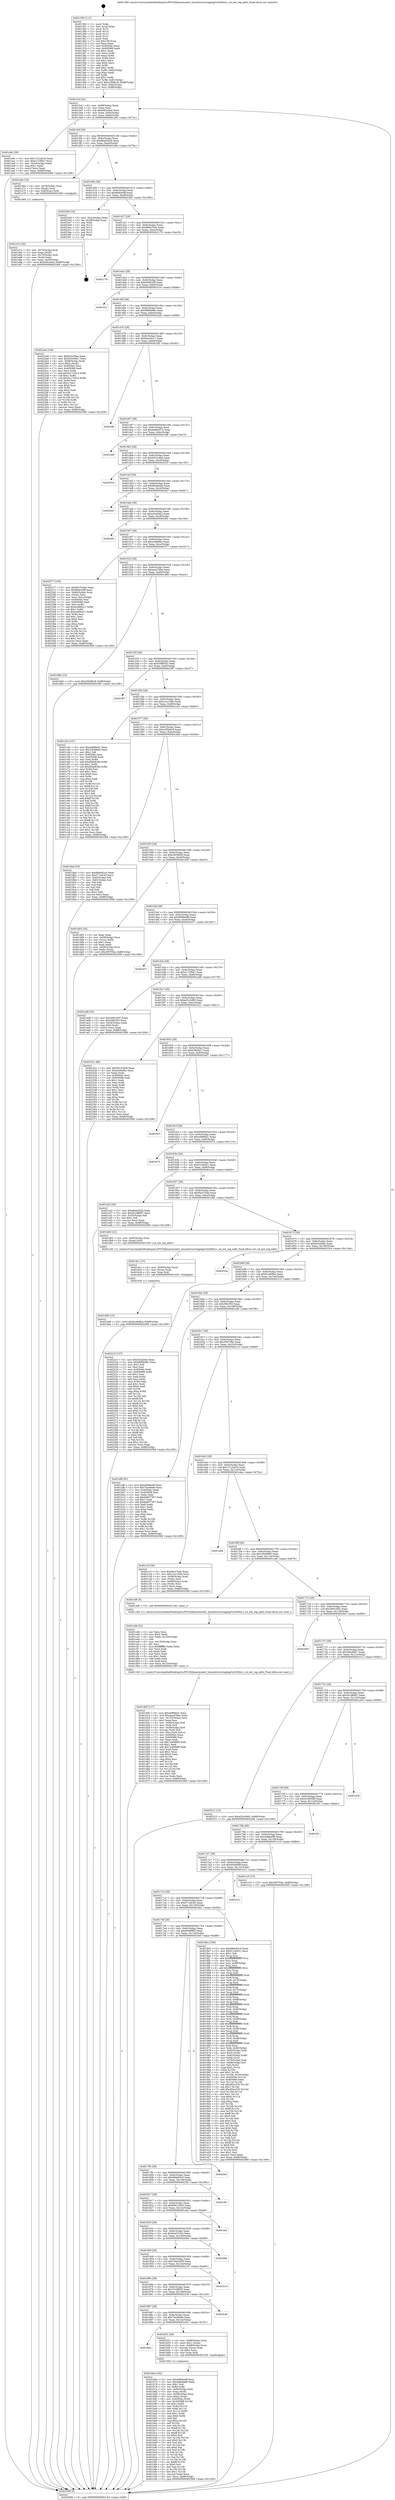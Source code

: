 digraph "0x401360" {
  label = "0x401360 (/mnt/c/Users/mathe/Desktop/tcc/POCII/binaries/extr_linuxdriversstagingrts5208sd.c_sd_init_reg_addr_Final-ollvm.out::main(0))"
  labelloc = "t"
  node[shape=record]

  Entry [label="",width=0.3,height=0.3,shape=circle,fillcolor=black,style=filled]
  "0x4013cf" [label="{
     0x4013cf [32]\l
     | [instrs]\l
     &nbsp;&nbsp;0x4013cf \<+6\>: mov -0x88(%rbp),%eax\l
     &nbsp;&nbsp;0x4013d5 \<+2\>: mov %eax,%ecx\l
     &nbsp;&nbsp;0x4013d7 \<+6\>: sub $0x84f1a4a4,%ecx\l
     &nbsp;&nbsp;0x4013dd \<+6\>: mov %eax,-0x9c(%rbp)\l
     &nbsp;&nbsp;0x4013e3 \<+6\>: mov %ecx,-0xa0(%rbp)\l
     &nbsp;&nbsp;0x4013e9 \<+6\>: je 0000000000401a9c \<main+0x73c\>\l
  }"]
  "0x401a9c" [label="{
     0x401a9c [30]\l
     | [instrs]\l
     &nbsp;&nbsp;0x401a9c \<+5\>: mov $0x1312eb10,%eax\l
     &nbsp;&nbsp;0x401aa1 \<+5\>: mov $0xe115f9a7,%ecx\l
     &nbsp;&nbsp;0x401aa6 \<+3\>: mov -0x34(%rbp),%edx\l
     &nbsp;&nbsp;0x401aa9 \<+3\>: cmp $0x1,%edx\l
     &nbsp;&nbsp;0x401aac \<+3\>: cmovl %ecx,%eax\l
     &nbsp;&nbsp;0x401aaf \<+6\>: mov %eax,-0x88(%rbp)\l
     &nbsp;&nbsp;0x401ab5 \<+5\>: jmp 0000000000402568 \<main+0x1208\>\l
  }"]
  "0x4013ef" [label="{
     0x4013ef [28]\l
     | [instrs]\l
     &nbsp;&nbsp;0x4013ef \<+5\>: jmp 00000000004013f4 \<main+0x94\>\l
     &nbsp;&nbsp;0x4013f4 \<+6\>: mov -0x9c(%rbp),%eax\l
     &nbsp;&nbsp;0x4013fa \<+5\>: sub $0x86a62b2b,%eax\l
     &nbsp;&nbsp;0x4013ff \<+6\>: mov %eax,-0xa4(%rbp)\l
     &nbsp;&nbsp;0x401405 \<+6\>: je 0000000000401a6e \<main+0x70e\>\l
  }"]
  Exit [label="",width=0.3,height=0.3,shape=circle,fillcolor=black,style=filled,peripheries=2]
  "0x401a6e" [label="{
     0x401a6e [16]\l
     | [instrs]\l
     &nbsp;&nbsp;0x401a6e \<+4\>: mov -0x78(%rbp),%rax\l
     &nbsp;&nbsp;0x401a72 \<+3\>: mov (%rax),%rax\l
     &nbsp;&nbsp;0x401a75 \<+4\>: mov 0x8(%rax),%rdi\l
     &nbsp;&nbsp;0x401a79 \<+5\>: call 0000000000401060 \<atoi@plt\>\l
     | [calls]\l
     &nbsp;&nbsp;0x401060 \{1\} (unknown)\l
  }"]
  "0x40140b" [label="{
     0x40140b [28]\l
     | [instrs]\l
     &nbsp;&nbsp;0x40140b \<+5\>: jmp 0000000000401410 \<main+0xb0\>\l
     &nbsp;&nbsp;0x401410 \<+6\>: mov -0x9c(%rbp),%eax\l
     &nbsp;&nbsp;0x401416 \<+5\>: sub $0x86dcb4ff,%eax\l
     &nbsp;&nbsp;0x40141b \<+6\>: mov %eax,-0xa8(%rbp)\l
     &nbsp;&nbsp;0x401421 \<+6\>: je 00000000004023e0 \<main+0x1080\>\l
  }"]
  "0x401dd0" [label="{
     0x401dd0 [15]\l
     | [instrs]\l
     &nbsp;&nbsp;0x401dd0 \<+10\>: movl $0xfcc408b4,-0x88(%rbp)\l
     &nbsp;&nbsp;0x401dda \<+5\>: jmp 0000000000402568 \<main+0x1208\>\l
  }"]
  "0x4023e0" [label="{
     0x4023e0 [18]\l
     | [instrs]\l
     &nbsp;&nbsp;0x4023e0 \<+3\>: mov -0x2c(%rbp),%eax\l
     &nbsp;&nbsp;0x4023e3 \<+4\>: lea -0x28(%rbp),%rsp\l
     &nbsp;&nbsp;0x4023e7 \<+1\>: pop %rbx\l
     &nbsp;&nbsp;0x4023e8 \<+2\>: pop %r12\l
     &nbsp;&nbsp;0x4023ea \<+2\>: pop %r13\l
     &nbsp;&nbsp;0x4023ec \<+2\>: pop %r14\l
     &nbsp;&nbsp;0x4023ee \<+2\>: pop %r15\l
     &nbsp;&nbsp;0x4023f0 \<+1\>: pop %rbp\l
     &nbsp;&nbsp;0x4023f1 \<+1\>: ret\l
  }"]
  "0x401427" [label="{
     0x401427 [28]\l
     | [instrs]\l
     &nbsp;&nbsp;0x401427 \<+5\>: jmp 000000000040142c \<main+0xcc\>\l
     &nbsp;&nbsp;0x40142c \<+6\>: mov -0x9c(%rbp),%eax\l
     &nbsp;&nbsp;0x401432 \<+5\>: sub $0x888a7bcb,%eax\l
     &nbsp;&nbsp;0x401437 \<+6\>: mov %eax,-0xac(%rbp)\l
     &nbsp;&nbsp;0x40143d \<+6\>: je 0000000000402178 \<main+0xe18\>\l
  }"]
  "0x401dc1" [label="{
     0x401dc1 [15]\l
     | [instrs]\l
     &nbsp;&nbsp;0x401dc1 \<+4\>: mov -0x60(%rbp),%rax\l
     &nbsp;&nbsp;0x401dc5 \<+3\>: mov (%rax),%rax\l
     &nbsp;&nbsp;0x401dc8 \<+3\>: mov %rax,%rdi\l
     &nbsp;&nbsp;0x401dcb \<+5\>: call 0000000000401030 \<free@plt\>\l
     | [calls]\l
     &nbsp;&nbsp;0x401030 \{1\} (unknown)\l
  }"]
  "0x402178" [label="{
     0x402178\l
  }", style=dashed]
  "0x401443" [label="{
     0x401443 [28]\l
     | [instrs]\l
     &nbsp;&nbsp;0x401443 \<+5\>: jmp 0000000000401448 \<main+0xe8\>\l
     &nbsp;&nbsp;0x401448 \<+6\>: mov -0x9c(%rbp),%eax\l
     &nbsp;&nbsp;0x40144e \<+5\>: sub $0x94df22f9,%eax\l
     &nbsp;&nbsp;0x401453 \<+6\>: mov %eax,-0xb0(%rbp)\l
     &nbsp;&nbsp;0x401459 \<+6\>: je 0000000000401f1e \<main+0xbbe\>\l
  }"]
  "0x401d0f" [label="{
     0x401d0f [117]\l
     | [instrs]\l
     &nbsp;&nbsp;0x401d0f \<+5\>: mov $0xed99fed1,%ecx\l
     &nbsp;&nbsp;0x401d14 \<+5\>: mov $0xaae4784e,%edx\l
     &nbsp;&nbsp;0x401d19 \<+6\>: mov -0x154(%rbp),%esi\l
     &nbsp;&nbsp;0x401d1f \<+3\>: imul %eax,%esi\l
     &nbsp;&nbsp;0x401d22 \<+4\>: mov -0x60(%rbp),%r8\l
     &nbsp;&nbsp;0x401d26 \<+3\>: mov (%r8),%r8\l
     &nbsp;&nbsp;0x401d29 \<+4\>: mov -0x58(%rbp),%r9\l
     &nbsp;&nbsp;0x401d2d \<+3\>: movslq (%r9),%r9\l
     &nbsp;&nbsp;0x401d30 \<+4\>: mov %esi,(%r8,%r9,4)\l
     &nbsp;&nbsp;0x401d34 \<+7\>: mov 0x4050dc,%eax\l
     &nbsp;&nbsp;0x401d3b \<+7\>: mov 0x405088,%esi\l
     &nbsp;&nbsp;0x401d42 \<+2\>: mov %eax,%edi\l
     &nbsp;&nbsp;0x401d44 \<+6\>: sub $0x7a40fd96,%edi\l
     &nbsp;&nbsp;0x401d4a \<+3\>: sub $0x1,%edi\l
     &nbsp;&nbsp;0x401d4d \<+6\>: add $0x7a40fd96,%edi\l
     &nbsp;&nbsp;0x401d53 \<+3\>: imul %edi,%eax\l
     &nbsp;&nbsp;0x401d56 \<+3\>: and $0x1,%eax\l
     &nbsp;&nbsp;0x401d59 \<+3\>: cmp $0x0,%eax\l
     &nbsp;&nbsp;0x401d5c \<+4\>: sete %r10b\l
     &nbsp;&nbsp;0x401d60 \<+3\>: cmp $0xa,%esi\l
     &nbsp;&nbsp;0x401d63 \<+4\>: setl %r11b\l
     &nbsp;&nbsp;0x401d67 \<+3\>: mov %r10b,%bl\l
     &nbsp;&nbsp;0x401d6a \<+3\>: and %r11b,%bl\l
     &nbsp;&nbsp;0x401d6d \<+3\>: xor %r11b,%r10b\l
     &nbsp;&nbsp;0x401d70 \<+3\>: or %r10b,%bl\l
     &nbsp;&nbsp;0x401d73 \<+3\>: test $0x1,%bl\l
     &nbsp;&nbsp;0x401d76 \<+3\>: cmovne %edx,%ecx\l
     &nbsp;&nbsp;0x401d79 \<+6\>: mov %ecx,-0x88(%rbp)\l
     &nbsp;&nbsp;0x401d7f \<+5\>: jmp 0000000000402568 \<main+0x1208\>\l
  }"]
  "0x401f1e" [label="{
     0x401f1e\l
  }", style=dashed]
  "0x40145f" [label="{
     0x40145f [28]\l
     | [instrs]\l
     &nbsp;&nbsp;0x40145f \<+5\>: jmp 0000000000401464 \<main+0x104\>\l
     &nbsp;&nbsp;0x401464 \<+6\>: mov -0x9c(%rbp),%eax\l
     &nbsp;&nbsp;0x40146a \<+5\>: sub $0x9890b99c,%eax\l
     &nbsp;&nbsp;0x40146f \<+6\>: mov %eax,-0xb4(%rbp)\l
     &nbsp;&nbsp;0x401475 \<+6\>: je 00000000004022a8 \<main+0xf48\>\l
  }"]
  "0x401cdb" [label="{
     0x401cdb [52]\l
     | [instrs]\l
     &nbsp;&nbsp;0x401cdb \<+2\>: xor %ecx,%ecx\l
     &nbsp;&nbsp;0x401cdd \<+5\>: mov $0x2,%edx\l
     &nbsp;&nbsp;0x401ce2 \<+6\>: mov %edx,-0x150(%rbp)\l
     &nbsp;&nbsp;0x401ce8 \<+1\>: cltd\l
     &nbsp;&nbsp;0x401ce9 \<+6\>: mov -0x150(%rbp),%esi\l
     &nbsp;&nbsp;0x401cef \<+2\>: idiv %esi\l
     &nbsp;&nbsp;0x401cf1 \<+6\>: imul $0xfffffffe,%edx,%edx\l
     &nbsp;&nbsp;0x401cf7 \<+2\>: mov %ecx,%edi\l
     &nbsp;&nbsp;0x401cf9 \<+2\>: sub %edx,%edi\l
     &nbsp;&nbsp;0x401cfb \<+2\>: mov %ecx,%edx\l
     &nbsp;&nbsp;0x401cfd \<+3\>: sub $0x1,%edx\l
     &nbsp;&nbsp;0x401d00 \<+2\>: add %edx,%edi\l
     &nbsp;&nbsp;0x401d02 \<+2\>: sub %edi,%ecx\l
     &nbsp;&nbsp;0x401d04 \<+6\>: mov %ecx,-0x154(%rbp)\l
     &nbsp;&nbsp;0x401d0a \<+5\>: call 0000000000401160 \<next_i\>\l
     | [calls]\l
     &nbsp;&nbsp;0x401160 \{1\} (/mnt/c/Users/mathe/Desktop/tcc/POCII/binaries/extr_linuxdriversstagingrts5208sd.c_sd_init_reg_addr_Final-ollvm.out::next_i)\l
  }"]
  "0x4022a8" [label="{
     0x4022a8 [106]\l
     | [instrs]\l
     &nbsp;&nbsp;0x4022a8 \<+5\>: mov $0xfc5a2bbe,%eax\l
     &nbsp;&nbsp;0x4022ad \<+5\>: mov $0x293c66a7,%ecx\l
     &nbsp;&nbsp;0x4022b2 \<+4\>: mov -0x80(%rbp),%rdx\l
     &nbsp;&nbsp;0x4022b6 \<+6\>: movl $0x0,(%rdx)\l
     &nbsp;&nbsp;0x4022bc \<+7\>: mov 0x4050dc,%esi\l
     &nbsp;&nbsp;0x4022c3 \<+7\>: mov 0x405088,%edi\l
     &nbsp;&nbsp;0x4022ca \<+3\>: mov %esi,%r8d\l
     &nbsp;&nbsp;0x4022cd \<+7\>: add $0x5a172d14,%r8d\l
     &nbsp;&nbsp;0x4022d4 \<+4\>: sub $0x1,%r8d\l
     &nbsp;&nbsp;0x4022d8 \<+7\>: sub $0x5a172d14,%r8d\l
     &nbsp;&nbsp;0x4022df \<+4\>: imul %r8d,%esi\l
     &nbsp;&nbsp;0x4022e3 \<+3\>: and $0x1,%esi\l
     &nbsp;&nbsp;0x4022e6 \<+3\>: cmp $0x0,%esi\l
     &nbsp;&nbsp;0x4022e9 \<+4\>: sete %r9b\l
     &nbsp;&nbsp;0x4022ed \<+3\>: cmp $0xa,%edi\l
     &nbsp;&nbsp;0x4022f0 \<+4\>: setl %r10b\l
     &nbsp;&nbsp;0x4022f4 \<+3\>: mov %r9b,%r11b\l
     &nbsp;&nbsp;0x4022f7 \<+3\>: and %r10b,%r11b\l
     &nbsp;&nbsp;0x4022fa \<+3\>: xor %r10b,%r9b\l
     &nbsp;&nbsp;0x4022fd \<+3\>: or %r9b,%r11b\l
     &nbsp;&nbsp;0x402300 \<+4\>: test $0x1,%r11b\l
     &nbsp;&nbsp;0x402304 \<+3\>: cmovne %ecx,%eax\l
     &nbsp;&nbsp;0x402307 \<+6\>: mov %eax,-0x88(%rbp)\l
     &nbsp;&nbsp;0x40230d \<+5\>: jmp 0000000000402568 \<main+0x1208\>\l
  }"]
  "0x40147b" [label="{
     0x40147b [28]\l
     | [instrs]\l
     &nbsp;&nbsp;0x40147b \<+5\>: jmp 0000000000401480 \<main+0x120\>\l
     &nbsp;&nbsp;0x401480 \<+6\>: mov -0x9c(%rbp),%eax\l
     &nbsp;&nbsp;0x401486 \<+5\>: sub $0x9a424e17,%eax\l
     &nbsp;&nbsp;0x40148b \<+6\>: mov %eax,-0xb8(%rbp)\l
     &nbsp;&nbsp;0x401491 \<+6\>: je 0000000000401ff2 \<main+0xc92\>\l
  }"]
  "0x401b6e" [label="{
     0x401b6e [162]\l
     | [instrs]\l
     &nbsp;&nbsp;0x401b6e \<+5\>: mov $0xd068ee8f,%ecx\l
     &nbsp;&nbsp;0x401b73 \<+5\>: mov $0x4dfabe98,%edx\l
     &nbsp;&nbsp;0x401b78 \<+3\>: mov $0x1,%sil\l
     &nbsp;&nbsp;0x401b7b \<+3\>: xor %r8d,%r8d\l
     &nbsp;&nbsp;0x401b7e \<+4\>: mov -0x60(%rbp),%rdi\l
     &nbsp;&nbsp;0x401b82 \<+3\>: mov %rax,(%rdi)\l
     &nbsp;&nbsp;0x401b85 \<+4\>: mov -0x58(%rbp),%rax\l
     &nbsp;&nbsp;0x401b89 \<+6\>: movl $0x0,(%rax)\l
     &nbsp;&nbsp;0x401b8f \<+8\>: mov 0x4050dc,%r9d\l
     &nbsp;&nbsp;0x401b97 \<+8\>: mov 0x405088,%r10d\l
     &nbsp;&nbsp;0x401b9f \<+4\>: sub $0x1,%r8d\l
     &nbsp;&nbsp;0x401ba3 \<+3\>: mov %r9d,%r11d\l
     &nbsp;&nbsp;0x401ba6 \<+3\>: add %r8d,%r11d\l
     &nbsp;&nbsp;0x401ba9 \<+4\>: imul %r11d,%r9d\l
     &nbsp;&nbsp;0x401bad \<+4\>: and $0x1,%r9d\l
     &nbsp;&nbsp;0x401bb1 \<+4\>: cmp $0x0,%r9d\l
     &nbsp;&nbsp;0x401bb5 \<+3\>: sete %bl\l
     &nbsp;&nbsp;0x401bb8 \<+4\>: cmp $0xa,%r10d\l
     &nbsp;&nbsp;0x401bbc \<+4\>: setl %r14b\l
     &nbsp;&nbsp;0x401bc0 \<+3\>: mov %bl,%r15b\l
     &nbsp;&nbsp;0x401bc3 \<+4\>: xor $0xff,%r15b\l
     &nbsp;&nbsp;0x401bc7 \<+3\>: mov %r14b,%r12b\l
     &nbsp;&nbsp;0x401bca \<+4\>: xor $0xff,%r12b\l
     &nbsp;&nbsp;0x401bce \<+4\>: xor $0x0,%sil\l
     &nbsp;&nbsp;0x401bd2 \<+3\>: mov %r15b,%r13b\l
     &nbsp;&nbsp;0x401bd5 \<+4\>: and $0x0,%r13b\l
     &nbsp;&nbsp;0x401bd9 \<+3\>: and %sil,%bl\l
     &nbsp;&nbsp;0x401bdc \<+3\>: mov %r12b,%al\l
     &nbsp;&nbsp;0x401bdf \<+2\>: and $0x0,%al\l
     &nbsp;&nbsp;0x401be1 \<+3\>: and %sil,%r14b\l
     &nbsp;&nbsp;0x401be4 \<+3\>: or %bl,%r13b\l
     &nbsp;&nbsp;0x401be7 \<+3\>: or %r14b,%al\l
     &nbsp;&nbsp;0x401bea \<+3\>: xor %al,%r13b\l
     &nbsp;&nbsp;0x401bed \<+3\>: or %r12b,%r15b\l
     &nbsp;&nbsp;0x401bf0 \<+4\>: xor $0xff,%r15b\l
     &nbsp;&nbsp;0x401bf4 \<+4\>: or $0x0,%sil\l
     &nbsp;&nbsp;0x401bf8 \<+3\>: and %sil,%r15b\l
     &nbsp;&nbsp;0x401bfb \<+3\>: or %r15b,%r13b\l
     &nbsp;&nbsp;0x401bfe \<+4\>: test $0x1,%r13b\l
     &nbsp;&nbsp;0x401c02 \<+3\>: cmovne %edx,%ecx\l
     &nbsp;&nbsp;0x401c05 \<+6\>: mov %ecx,-0x88(%rbp)\l
     &nbsp;&nbsp;0x401c0b \<+5\>: jmp 0000000000402568 \<main+0x1208\>\l
  }"]
  "0x401ff2" [label="{
     0x401ff2\l
  }", style=dashed]
  "0x401497" [label="{
     0x401497 [28]\l
     | [instrs]\l
     &nbsp;&nbsp;0x401497 \<+5\>: jmp 000000000040149c \<main+0x13c\>\l
     &nbsp;&nbsp;0x40149c \<+6\>: mov -0x9c(%rbp),%eax\l
     &nbsp;&nbsp;0x4014a2 \<+5\>: sub $0x9a664575,%eax\l
     &nbsp;&nbsp;0x4014a7 \<+6\>: mov %eax,-0xbc(%rbp)\l
     &nbsp;&nbsp;0x4014ad \<+6\>: je 0000000000401ddf \<main+0xa7f\>\l
  }"]
  "0x4018a3" [label="{
     0x4018a3\l
  }", style=dashed]
  "0x401ddf" [label="{
     0x401ddf\l
  }", style=dashed]
  "0x4014b3" [label="{
     0x4014b3 [28]\l
     | [instrs]\l
     &nbsp;&nbsp;0x4014b3 \<+5\>: jmp 00000000004014b8 \<main+0x158\>\l
     &nbsp;&nbsp;0x4014b8 \<+6\>: mov -0x9c(%rbp),%eax\l
     &nbsp;&nbsp;0x4014be \<+5\>: sub $0x9d15cde6,%eax\l
     &nbsp;&nbsp;0x4014c3 \<+6\>: mov %eax,-0xc0(%rbp)\l
     &nbsp;&nbsp;0x4014c9 \<+6\>: je 0000000000402553 \<main+0x11f3\>\l
  }"]
  "0x401b51" [label="{
     0x401b51 [29]\l
     | [instrs]\l
     &nbsp;&nbsp;0x401b51 \<+4\>: mov -0x68(%rbp),%rax\l
     &nbsp;&nbsp;0x401b55 \<+6\>: movl $0x1,(%rax)\l
     &nbsp;&nbsp;0x401b5b \<+4\>: mov -0x68(%rbp),%rax\l
     &nbsp;&nbsp;0x401b5f \<+3\>: movslq (%rax),%rax\l
     &nbsp;&nbsp;0x401b62 \<+4\>: shl $0x2,%rax\l
     &nbsp;&nbsp;0x401b66 \<+3\>: mov %rax,%rdi\l
     &nbsp;&nbsp;0x401b69 \<+5\>: call 0000000000401050 \<malloc@plt\>\l
     | [calls]\l
     &nbsp;&nbsp;0x401050 \{1\} (unknown)\l
  }"]
  "0x402553" [label="{
     0x402553\l
  }", style=dashed]
  "0x4014cf" [label="{
     0x4014cf [28]\l
     | [instrs]\l
     &nbsp;&nbsp;0x4014cf \<+5\>: jmp 00000000004014d4 \<main+0x174\>\l
     &nbsp;&nbsp;0x4014d4 \<+6\>: mov -0x9c(%rbp),%eax\l
     &nbsp;&nbsp;0x4014da \<+5\>: sub $0x9f246edd,%eax\l
     &nbsp;&nbsp;0x4014df \<+6\>: mov %eax,-0xc4(%rbp)\l
     &nbsp;&nbsp;0x4014e5 \<+6\>: je 00000000004020a7 \<main+0xd47\>\l
  }"]
  "0x401887" [label="{
     0x401887 [28]\l
     | [instrs]\l
     &nbsp;&nbsp;0x401887 \<+5\>: jmp 000000000040188c \<main+0x52c\>\l
     &nbsp;&nbsp;0x40188c \<+6\>: mov -0x9c(%rbp),%eax\l
     &nbsp;&nbsp;0x401892 \<+5\>: sub $0x7be49e9e,%eax\l
     &nbsp;&nbsp;0x401897 \<+6\>: mov %eax,-0x14c(%rbp)\l
     &nbsp;&nbsp;0x40189d \<+6\>: je 0000000000401b51 \<main+0x7f1\>\l
  }"]
  "0x4020a7" [label="{
     0x4020a7\l
  }", style=dashed]
  "0x4014eb" [label="{
     0x4014eb [28]\l
     | [instrs]\l
     &nbsp;&nbsp;0x4014eb \<+5\>: jmp 00000000004014f0 \<main+0x190\>\l
     &nbsp;&nbsp;0x4014f0 \<+6\>: mov -0x9c(%rbp),%eax\l
     &nbsp;&nbsp;0x4014f6 \<+5\>: sub $0xa3ce5eb2,%eax\l
     &nbsp;&nbsp;0x4014fb \<+6\>: mov %eax,-0xc8(%rbp)\l
     &nbsp;&nbsp;0x401501 \<+6\>: je 00000000004024fc \<main+0x119c\>\l
  }"]
  "0x402526" [label="{
     0x402526\l
  }", style=dashed]
  "0x4024fc" [label="{
     0x4024fc\l
  }", style=dashed]
  "0x401507" [label="{
     0x401507 [28]\l
     | [instrs]\l
     &nbsp;&nbsp;0x401507 \<+5\>: jmp 000000000040150c \<main+0x1ac\>\l
     &nbsp;&nbsp;0x40150c \<+6\>: mov -0x9c(%rbp),%eax\l
     &nbsp;&nbsp;0x401512 \<+5\>: sub $0xa3efe6bc,%eax\l
     &nbsp;&nbsp;0x401517 \<+6\>: mov %eax,-0xcc(%rbp)\l
     &nbsp;&nbsp;0x40151d \<+6\>: je 0000000000402377 \<main+0x1017\>\l
  }"]
  "0x40186b" [label="{
     0x40186b [28]\l
     | [instrs]\l
     &nbsp;&nbsp;0x40186b \<+5\>: jmp 0000000000401870 \<main+0x510\>\l
     &nbsp;&nbsp;0x401870 \<+6\>: mov -0x9c(%rbp),%eax\l
     &nbsp;&nbsp;0x401876 \<+5\>: sub $0x75c5f835,%eax\l
     &nbsp;&nbsp;0x40187b \<+6\>: mov %eax,-0x148(%rbp)\l
     &nbsp;&nbsp;0x401881 \<+6\>: je 0000000000402526 \<main+0x11c6\>\l
  }"]
  "0x402377" [label="{
     0x402377 [105]\l
     | [instrs]\l
     &nbsp;&nbsp;0x402377 \<+5\>: mov $0x9d15cde6,%eax\l
     &nbsp;&nbsp;0x40237c \<+5\>: mov $0x86dcb4ff,%ecx\l
     &nbsp;&nbsp;0x402381 \<+4\>: mov -0x80(%rbp),%rdx\l
     &nbsp;&nbsp;0x402385 \<+2\>: mov (%rdx),%esi\l
     &nbsp;&nbsp;0x402387 \<+3\>: mov %esi,-0x2c(%rbp)\l
     &nbsp;&nbsp;0x40238a \<+7\>: mov 0x4050dc,%esi\l
     &nbsp;&nbsp;0x402391 \<+7\>: mov 0x405088,%edi\l
     &nbsp;&nbsp;0x402398 \<+3\>: mov %esi,%r8d\l
     &nbsp;&nbsp;0x40239b \<+7\>: add $0xec896a11,%r8d\l
     &nbsp;&nbsp;0x4023a2 \<+4\>: sub $0x1,%r8d\l
     &nbsp;&nbsp;0x4023a6 \<+7\>: sub $0xec896a11,%r8d\l
     &nbsp;&nbsp;0x4023ad \<+4\>: imul %r8d,%esi\l
     &nbsp;&nbsp;0x4023b1 \<+3\>: and $0x1,%esi\l
     &nbsp;&nbsp;0x4023b4 \<+3\>: cmp $0x0,%esi\l
     &nbsp;&nbsp;0x4023b7 \<+4\>: sete %r9b\l
     &nbsp;&nbsp;0x4023bb \<+3\>: cmp $0xa,%edi\l
     &nbsp;&nbsp;0x4023be \<+4\>: setl %r10b\l
     &nbsp;&nbsp;0x4023c2 \<+3\>: mov %r9b,%r11b\l
     &nbsp;&nbsp;0x4023c5 \<+3\>: and %r10b,%r11b\l
     &nbsp;&nbsp;0x4023c8 \<+3\>: xor %r10b,%r9b\l
     &nbsp;&nbsp;0x4023cb \<+3\>: or %r9b,%r11b\l
     &nbsp;&nbsp;0x4023ce \<+4\>: test $0x1,%r11b\l
     &nbsp;&nbsp;0x4023d2 \<+3\>: cmovne %ecx,%eax\l
     &nbsp;&nbsp;0x4023d5 \<+6\>: mov %eax,-0x88(%rbp)\l
     &nbsp;&nbsp;0x4023db \<+5\>: jmp 0000000000402568 \<main+0x1208\>\l
  }"]
  "0x401523" [label="{
     0x401523 [28]\l
     | [instrs]\l
     &nbsp;&nbsp;0x401523 \<+5\>: jmp 0000000000401528 \<main+0x1c8\>\l
     &nbsp;&nbsp;0x401528 \<+6\>: mov -0x9c(%rbp),%eax\l
     &nbsp;&nbsp;0x40152e \<+5\>: sub $0xaae4784e,%eax\l
     &nbsp;&nbsp;0x401533 \<+6\>: mov %eax,-0xd0(%rbp)\l
     &nbsp;&nbsp;0x401539 \<+6\>: je 0000000000401d84 \<main+0xa24\>\l
  }"]
  "0x402210" [label="{
     0x402210\l
  }", style=dashed]
  "0x401d84" [label="{
     0x401d84 [15]\l
     | [instrs]\l
     &nbsp;&nbsp;0x401d84 \<+10\>: movl $0xc5058b3f,-0x88(%rbp)\l
     &nbsp;&nbsp;0x401d8e \<+5\>: jmp 0000000000402568 \<main+0x1208\>\l
  }"]
  "0x40153f" [label="{
     0x40153f [28]\l
     | [instrs]\l
     &nbsp;&nbsp;0x40153f \<+5\>: jmp 0000000000401544 \<main+0x1e4\>\l
     &nbsp;&nbsp;0x401544 \<+6\>: mov -0x9c(%rbp),%eax\l
     &nbsp;&nbsp;0x40154a \<+5\>: sub $0xb5ff5b52,%eax\l
     &nbsp;&nbsp;0x40154f \<+6\>: mov %eax,-0xd4(%rbp)\l
     &nbsp;&nbsp;0x401555 \<+6\>: je 0000000000401f97 \<main+0xc37\>\l
  }"]
  "0x40184f" [label="{
     0x40184f [28]\l
     | [instrs]\l
     &nbsp;&nbsp;0x40184f \<+5\>: jmp 0000000000401854 \<main+0x4f4\>\l
     &nbsp;&nbsp;0x401854 \<+6\>: mov -0x9c(%rbp),%eax\l
     &nbsp;&nbsp;0x40185a \<+5\>: sub $0x70eb3d30,%eax\l
     &nbsp;&nbsp;0x40185f \<+6\>: mov %eax,-0x144(%rbp)\l
     &nbsp;&nbsp;0x401865 \<+6\>: je 0000000000402210 \<main+0xeb0\>\l
  }"]
  "0x401f97" [label="{
     0x401f97\l
  }", style=dashed]
  "0x40155b" [label="{
     0x40155b [28]\l
     | [instrs]\l
     &nbsp;&nbsp;0x40155b \<+5\>: jmp 0000000000401560 \<main+0x200\>\l
     &nbsp;&nbsp;0x401560 \<+6\>: mov -0x9c(%rbp),%eax\l
     &nbsp;&nbsp;0x401566 \<+5\>: sub $0xc1ec169e,%eax\l
     &nbsp;&nbsp;0x40156b \<+6\>: mov %eax,-0xd8(%rbp)\l
     &nbsp;&nbsp;0x401571 \<+6\>: je 0000000000401c43 \<main+0x8e3\>\l
  }"]
  "0x4020b6" [label="{
     0x4020b6\l
  }", style=dashed]
  "0x401c43" [label="{
     0x401c43 [147]\l
     | [instrs]\l
     &nbsp;&nbsp;0x401c43 \<+5\>: mov $0xed99fed1,%eax\l
     &nbsp;&nbsp;0x401c48 \<+5\>: mov $0x1f4566b0,%ecx\l
     &nbsp;&nbsp;0x401c4d \<+2\>: mov $0x1,%dl\l
     &nbsp;&nbsp;0x401c4f \<+7\>: mov 0x4050dc,%esi\l
     &nbsp;&nbsp;0x401c56 \<+7\>: mov 0x405088,%edi\l
     &nbsp;&nbsp;0x401c5d \<+3\>: mov %esi,%r8d\l
     &nbsp;&nbsp;0x401c60 \<+7\>: add $0xd09a8c9b,%r8d\l
     &nbsp;&nbsp;0x401c67 \<+4\>: sub $0x1,%r8d\l
     &nbsp;&nbsp;0x401c6b \<+7\>: sub $0xd09a8c9b,%r8d\l
     &nbsp;&nbsp;0x401c72 \<+4\>: imul %r8d,%esi\l
     &nbsp;&nbsp;0x401c76 \<+3\>: and $0x1,%esi\l
     &nbsp;&nbsp;0x401c79 \<+3\>: cmp $0x0,%esi\l
     &nbsp;&nbsp;0x401c7c \<+4\>: sete %r9b\l
     &nbsp;&nbsp;0x401c80 \<+3\>: cmp $0xa,%edi\l
     &nbsp;&nbsp;0x401c83 \<+4\>: setl %r10b\l
     &nbsp;&nbsp;0x401c87 \<+3\>: mov %r9b,%r11b\l
     &nbsp;&nbsp;0x401c8a \<+4\>: xor $0xff,%r11b\l
     &nbsp;&nbsp;0x401c8e \<+3\>: mov %r10b,%bl\l
     &nbsp;&nbsp;0x401c91 \<+3\>: xor $0xff,%bl\l
     &nbsp;&nbsp;0x401c94 \<+3\>: xor $0x1,%dl\l
     &nbsp;&nbsp;0x401c97 \<+3\>: mov %r11b,%r14b\l
     &nbsp;&nbsp;0x401c9a \<+4\>: and $0xff,%r14b\l
     &nbsp;&nbsp;0x401c9e \<+3\>: and %dl,%r9b\l
     &nbsp;&nbsp;0x401ca1 \<+3\>: mov %bl,%r15b\l
     &nbsp;&nbsp;0x401ca4 \<+4\>: and $0xff,%r15b\l
     &nbsp;&nbsp;0x401ca8 \<+3\>: and %dl,%r10b\l
     &nbsp;&nbsp;0x401cab \<+3\>: or %r9b,%r14b\l
     &nbsp;&nbsp;0x401cae \<+3\>: or %r10b,%r15b\l
     &nbsp;&nbsp;0x401cb1 \<+3\>: xor %r15b,%r14b\l
     &nbsp;&nbsp;0x401cb4 \<+3\>: or %bl,%r11b\l
     &nbsp;&nbsp;0x401cb7 \<+4\>: xor $0xff,%r11b\l
     &nbsp;&nbsp;0x401cbb \<+3\>: or $0x1,%dl\l
     &nbsp;&nbsp;0x401cbe \<+3\>: and %dl,%r11b\l
     &nbsp;&nbsp;0x401cc1 \<+3\>: or %r11b,%r14b\l
     &nbsp;&nbsp;0x401cc4 \<+4\>: test $0x1,%r14b\l
     &nbsp;&nbsp;0x401cc8 \<+3\>: cmovne %ecx,%eax\l
     &nbsp;&nbsp;0x401ccb \<+6\>: mov %eax,-0x88(%rbp)\l
     &nbsp;&nbsp;0x401cd1 \<+5\>: jmp 0000000000402568 \<main+0x1208\>\l
  }"]
  "0x401577" [label="{
     0x401577 [28]\l
     | [instrs]\l
     &nbsp;&nbsp;0x401577 \<+5\>: jmp 000000000040157c \<main+0x21c\>\l
     &nbsp;&nbsp;0x40157c \<+6\>: mov -0x9c(%rbp),%eax\l
     &nbsp;&nbsp;0x401582 \<+5\>: sub $0xc2f5bb18,%eax\l
     &nbsp;&nbsp;0x401587 \<+6\>: mov %eax,-0xdc(%rbp)\l
     &nbsp;&nbsp;0x40158d \<+6\>: je 00000000004018ad \<main+0x54d\>\l
  }"]
  "0x401833" [label="{
     0x401833 [28]\l
     | [instrs]\l
     &nbsp;&nbsp;0x401833 \<+5\>: jmp 0000000000401838 \<main+0x4d8\>\l
     &nbsp;&nbsp;0x401838 \<+6\>: mov -0x9c(%rbp),%eax\l
     &nbsp;&nbsp;0x40183e \<+5\>: sub $0x6e457e54,%eax\l
     &nbsp;&nbsp;0x401843 \<+6\>: mov %eax,-0x140(%rbp)\l
     &nbsp;&nbsp;0x401849 \<+6\>: je 00000000004020b6 \<main+0xd56\>\l
  }"]
  "0x4018ad" [label="{
     0x4018ad [53]\l
     | [instrs]\l
     &nbsp;&nbsp;0x4018ad \<+5\>: mov $0x68eb92c0,%eax\l
     &nbsp;&nbsp;0x4018b2 \<+5\>: mov $0x571afc45,%ecx\l
     &nbsp;&nbsp;0x4018b7 \<+6\>: mov -0x82(%rbp),%dl\l
     &nbsp;&nbsp;0x4018bd \<+7\>: mov -0x81(%rbp),%sil\l
     &nbsp;&nbsp;0x4018c4 \<+3\>: mov %dl,%dil\l
     &nbsp;&nbsp;0x4018c7 \<+3\>: and %sil,%dil\l
     &nbsp;&nbsp;0x4018ca \<+3\>: xor %sil,%dl\l
     &nbsp;&nbsp;0x4018cd \<+3\>: or %dl,%dil\l
     &nbsp;&nbsp;0x4018d0 \<+4\>: test $0x1,%dil\l
     &nbsp;&nbsp;0x4018d4 \<+3\>: cmovne %ecx,%eax\l
     &nbsp;&nbsp;0x4018d7 \<+6\>: mov %eax,-0x88(%rbp)\l
     &nbsp;&nbsp;0x4018dd \<+5\>: jmp 0000000000402568 \<main+0x1208\>\l
  }"]
  "0x401593" [label="{
     0x401593 [28]\l
     | [instrs]\l
     &nbsp;&nbsp;0x401593 \<+5\>: jmp 0000000000401598 \<main+0x238\>\l
     &nbsp;&nbsp;0x401598 \<+6\>: mov -0x9c(%rbp),%eax\l
     &nbsp;&nbsp;0x40159e \<+5\>: sub $0xc5058b3f,%eax\l
     &nbsp;&nbsp;0x4015a3 \<+6\>: mov %eax,-0xe0(%rbp)\l
     &nbsp;&nbsp;0x4015a9 \<+6\>: je 0000000000401d93 \<main+0xa33\>\l
  }"]
  "0x402568" [label="{
     0x402568 [5]\l
     | [instrs]\l
     &nbsp;&nbsp;0x402568 \<+5\>: jmp 00000000004013cf \<main+0x6f\>\l
  }"]
  "0x401360" [label="{
     0x401360 [111]\l
     | [instrs]\l
     &nbsp;&nbsp;0x401360 \<+1\>: push %rbp\l
     &nbsp;&nbsp;0x401361 \<+3\>: mov %rsp,%rbp\l
     &nbsp;&nbsp;0x401364 \<+2\>: push %r15\l
     &nbsp;&nbsp;0x401366 \<+2\>: push %r14\l
     &nbsp;&nbsp;0x401368 \<+2\>: push %r13\l
     &nbsp;&nbsp;0x40136a \<+2\>: push %r12\l
     &nbsp;&nbsp;0x40136c \<+1\>: push %rbx\l
     &nbsp;&nbsp;0x40136d \<+7\>: sub $0x158,%rsp\l
     &nbsp;&nbsp;0x401374 \<+2\>: xor %eax,%eax\l
     &nbsp;&nbsp;0x401376 \<+7\>: mov 0x4050dc,%ecx\l
     &nbsp;&nbsp;0x40137d \<+7\>: mov 0x405088,%edx\l
     &nbsp;&nbsp;0x401384 \<+3\>: sub $0x1,%eax\l
     &nbsp;&nbsp;0x401387 \<+3\>: mov %ecx,%r8d\l
     &nbsp;&nbsp;0x40138a \<+3\>: add %eax,%r8d\l
     &nbsp;&nbsp;0x40138d \<+4\>: imul %r8d,%ecx\l
     &nbsp;&nbsp;0x401391 \<+3\>: and $0x1,%ecx\l
     &nbsp;&nbsp;0x401394 \<+3\>: cmp $0x0,%ecx\l
     &nbsp;&nbsp;0x401397 \<+4\>: sete %r9b\l
     &nbsp;&nbsp;0x40139b \<+4\>: and $0x1,%r9b\l
     &nbsp;&nbsp;0x40139f \<+7\>: mov %r9b,-0x82(%rbp)\l
     &nbsp;&nbsp;0x4013a6 \<+3\>: cmp $0xa,%edx\l
     &nbsp;&nbsp;0x4013a9 \<+4\>: setl %r9b\l
     &nbsp;&nbsp;0x4013ad \<+4\>: and $0x1,%r9b\l
     &nbsp;&nbsp;0x4013b1 \<+7\>: mov %r9b,-0x81(%rbp)\l
     &nbsp;&nbsp;0x4013b8 \<+10\>: movl $0xc2f5bb18,-0x88(%rbp)\l
     &nbsp;&nbsp;0x4013c2 \<+6\>: mov %edi,-0x8c(%rbp)\l
     &nbsp;&nbsp;0x4013c8 \<+7\>: mov %rsi,-0x98(%rbp)\l
  }"]
  "0x401eaf" [label="{
     0x401eaf\l
  }", style=dashed]
  "0x401d93" [label="{
     0x401d93 [34]\l
     | [instrs]\l
     &nbsp;&nbsp;0x401d93 \<+2\>: xor %eax,%eax\l
     &nbsp;&nbsp;0x401d95 \<+4\>: mov -0x58(%rbp),%rcx\l
     &nbsp;&nbsp;0x401d99 \<+2\>: mov (%rcx),%edx\l
     &nbsp;&nbsp;0x401d9b \<+3\>: sub $0x1,%eax\l
     &nbsp;&nbsp;0x401d9e \<+2\>: sub %eax,%edx\l
     &nbsp;&nbsp;0x401da0 \<+4\>: mov -0x58(%rbp),%rcx\l
     &nbsp;&nbsp;0x401da4 \<+2\>: mov %edx,(%rcx)\l
     &nbsp;&nbsp;0x401da6 \<+10\>: movl $0x309794a,-0x88(%rbp)\l
     &nbsp;&nbsp;0x401db0 \<+5\>: jmp 0000000000402568 \<main+0x1208\>\l
  }"]
  "0x4015af" [label="{
     0x4015af [28]\l
     | [instrs]\l
     &nbsp;&nbsp;0x4015af \<+5\>: jmp 00000000004015b4 \<main+0x254\>\l
     &nbsp;&nbsp;0x4015b4 \<+6\>: mov -0x9c(%rbp),%eax\l
     &nbsp;&nbsp;0x4015ba \<+5\>: sub $0xd068ee8f,%eax\l
     &nbsp;&nbsp;0x4015bf \<+6\>: mov %eax,-0xe4(%rbp)\l
     &nbsp;&nbsp;0x4015c5 \<+6\>: je 0000000000402437 \<main+0x10d7\>\l
  }"]
  "0x401817" [label="{
     0x401817 [28]\l
     | [instrs]\l
     &nbsp;&nbsp;0x401817 \<+5\>: jmp 000000000040181c \<main+0x4bc\>\l
     &nbsp;&nbsp;0x40181c \<+6\>: mov -0x9c(%rbp),%eax\l
     &nbsp;&nbsp;0x401822 \<+5\>: sub $0x69014543,%eax\l
     &nbsp;&nbsp;0x401827 \<+6\>: mov %eax,-0x13c(%rbp)\l
     &nbsp;&nbsp;0x40182d \<+6\>: je 0000000000401eaf \<main+0xb4f\>\l
  }"]
  "0x402437" [label="{
     0x402437\l
  }", style=dashed]
  "0x4015cb" [label="{
     0x4015cb [28]\l
     | [instrs]\l
     &nbsp;&nbsp;0x4015cb \<+5\>: jmp 00000000004015d0 \<main+0x270\>\l
     &nbsp;&nbsp;0x4015d0 \<+6\>: mov -0x9c(%rbp),%eax\l
     &nbsp;&nbsp;0x4015d6 \<+5\>: sub $0xe115f9a7,%eax\l
     &nbsp;&nbsp;0x4015db \<+6\>: mov %eax,-0xe8(%rbp)\l
     &nbsp;&nbsp;0x4015e1 \<+6\>: je 0000000000401ad8 \<main+0x778\>\l
  }"]
  "0x4023f2" [label="{
     0x4023f2\l
  }", style=dashed]
  "0x401ad8" [label="{
     0x401ad8 [30]\l
     | [instrs]\l
     &nbsp;&nbsp;0x401ad8 \<+5\>: mov $0x289105f1,%eax\l
     &nbsp;&nbsp;0x401add \<+5\>: mov $0x2981f53,%ecx\l
     &nbsp;&nbsp;0x401ae2 \<+3\>: mov -0x34(%rbp),%edx\l
     &nbsp;&nbsp;0x401ae5 \<+3\>: cmp $0x0,%edx\l
     &nbsp;&nbsp;0x401ae8 \<+3\>: cmove %ecx,%eax\l
     &nbsp;&nbsp;0x401aeb \<+6\>: mov %eax,-0x88(%rbp)\l
     &nbsp;&nbsp;0x401af1 \<+5\>: jmp 0000000000402568 \<main+0x1208\>\l
  }"]
  "0x4015e7" [label="{
     0x4015e7 [28]\l
     | [instrs]\l
     &nbsp;&nbsp;0x4015e7 \<+5\>: jmp 00000000004015ec \<main+0x28c\>\l
     &nbsp;&nbsp;0x4015ec \<+6\>: mov -0x9c(%rbp),%eax\l
     &nbsp;&nbsp;0x4015f2 \<+5\>: sub $0xe25c3d60,%eax\l
     &nbsp;&nbsp;0x4015f7 \<+6\>: mov %eax,-0xec(%rbp)\l
     &nbsp;&nbsp;0x4015fd \<+6\>: je 0000000000402321 \<main+0xfc1\>\l
  }"]
  "0x4017fb" [label="{
     0x4017fb [28]\l
     | [instrs]\l
     &nbsp;&nbsp;0x4017fb \<+5\>: jmp 0000000000401800 \<main+0x4a0\>\l
     &nbsp;&nbsp;0x401800 \<+6\>: mov -0x9c(%rbp),%eax\l
     &nbsp;&nbsp;0x401806 \<+5\>: sub $0x68eb92c0,%eax\l
     &nbsp;&nbsp;0x40180b \<+6\>: mov %eax,-0x138(%rbp)\l
     &nbsp;&nbsp;0x401811 \<+6\>: je 00000000004023f2 \<main+0x1092\>\l
  }"]
  "0x402321" [label="{
     0x402321 [86]\l
     | [instrs]\l
     &nbsp;&nbsp;0x402321 \<+5\>: mov $0x9d15cde6,%eax\l
     &nbsp;&nbsp;0x402326 \<+5\>: mov $0xa3efe6bc,%ecx\l
     &nbsp;&nbsp;0x40232b \<+2\>: xor %edx,%edx\l
     &nbsp;&nbsp;0x40232d \<+7\>: mov 0x4050dc,%esi\l
     &nbsp;&nbsp;0x402334 \<+7\>: mov 0x405088,%edi\l
     &nbsp;&nbsp;0x40233b \<+3\>: sub $0x1,%edx\l
     &nbsp;&nbsp;0x40233e \<+3\>: mov %esi,%r8d\l
     &nbsp;&nbsp;0x402341 \<+3\>: add %edx,%r8d\l
     &nbsp;&nbsp;0x402344 \<+4\>: imul %r8d,%esi\l
     &nbsp;&nbsp;0x402348 \<+3\>: and $0x1,%esi\l
     &nbsp;&nbsp;0x40234b \<+3\>: cmp $0x0,%esi\l
     &nbsp;&nbsp;0x40234e \<+4\>: sete %r9b\l
     &nbsp;&nbsp;0x402352 \<+3\>: cmp $0xa,%edi\l
     &nbsp;&nbsp;0x402355 \<+4\>: setl %r10b\l
     &nbsp;&nbsp;0x402359 \<+3\>: mov %r9b,%r11b\l
     &nbsp;&nbsp;0x40235c \<+3\>: and %r10b,%r11b\l
     &nbsp;&nbsp;0x40235f \<+3\>: xor %r10b,%r9b\l
     &nbsp;&nbsp;0x402362 \<+3\>: or %r9b,%r11b\l
     &nbsp;&nbsp;0x402365 \<+4\>: test $0x1,%r11b\l
     &nbsp;&nbsp;0x402369 \<+3\>: cmovne %ecx,%eax\l
     &nbsp;&nbsp;0x40236c \<+6\>: mov %eax,-0x88(%rbp)\l
     &nbsp;&nbsp;0x402372 \<+5\>: jmp 0000000000402568 \<main+0x1208\>\l
  }"]
  "0x401603" [label="{
     0x401603 [28]\l
     | [instrs]\l
     &nbsp;&nbsp;0x401603 \<+5\>: jmp 0000000000401608 \<main+0x2a8\>\l
     &nbsp;&nbsp;0x401608 \<+6\>: mov -0x9c(%rbp),%eax\l
     &nbsp;&nbsp;0x40160e \<+5\>: sub $0xe2fb0bc7,%eax\l
     &nbsp;&nbsp;0x401613 \<+6\>: mov %eax,-0xf0(%rbp)\l
     &nbsp;&nbsp;0x401619 \<+6\>: je 00000000004024d7 \<main+0x1177\>\l
  }"]
  "0x4020ef" [label="{
     0x4020ef\l
  }", style=dashed]
  "0x4024d7" [label="{
     0x4024d7\l
  }", style=dashed]
  "0x40161f" [label="{
     0x40161f [28]\l
     | [instrs]\l
     &nbsp;&nbsp;0x40161f \<+5\>: jmp 0000000000401624 \<main+0x2c4\>\l
     &nbsp;&nbsp;0x401624 \<+6\>: mov -0x9c(%rbp),%eax\l
     &nbsp;&nbsp;0x40162a \<+5\>: sub $0xed99fed1,%eax\l
     &nbsp;&nbsp;0x40162f \<+6\>: mov %eax,-0xf4(%rbp)\l
     &nbsp;&nbsp;0x401635 \<+6\>: je 0000000000402474 \<main+0x1114\>\l
  }"]
  "0x401a7e" [label="{
     0x401a7e [30]\l
     | [instrs]\l
     &nbsp;&nbsp;0x401a7e \<+4\>: mov -0x70(%rbp),%rdi\l
     &nbsp;&nbsp;0x401a82 \<+2\>: mov %eax,(%rdi)\l
     &nbsp;&nbsp;0x401a84 \<+4\>: mov -0x70(%rbp),%rdi\l
     &nbsp;&nbsp;0x401a88 \<+2\>: mov (%rdi),%eax\l
     &nbsp;&nbsp;0x401a8a \<+3\>: mov %eax,-0x34(%rbp)\l
     &nbsp;&nbsp;0x401a8d \<+10\>: movl $0x84f1a4a4,-0x88(%rbp)\l
     &nbsp;&nbsp;0x401a97 \<+5\>: jmp 0000000000402568 \<main+0x1208\>\l
  }"]
  "0x402474" [label="{
     0x402474\l
  }", style=dashed]
  "0x40163b" [label="{
     0x40163b [28]\l
     | [instrs]\l
     &nbsp;&nbsp;0x40163b \<+5\>: jmp 0000000000401640 \<main+0x2e0\>\l
     &nbsp;&nbsp;0x401640 \<+6\>: mov -0x9c(%rbp),%eax\l
     &nbsp;&nbsp;0x401646 \<+5\>: sub $0xf123e631,%eax\l
     &nbsp;&nbsp;0x40164b \<+6\>: mov %eax,-0xf8(%rbp)\l
     &nbsp;&nbsp;0x401651 \<+6\>: je 0000000000401a32 \<main+0x6d2\>\l
  }"]
  "0x4017df" [label="{
     0x4017df [28]\l
     | [instrs]\l
     &nbsp;&nbsp;0x4017df \<+5\>: jmp 00000000004017e4 \<main+0x484\>\l
     &nbsp;&nbsp;0x4017e4 \<+6\>: mov -0x9c(%rbp),%eax\l
     &nbsp;&nbsp;0x4017ea \<+5\>: sub $0x6048f9f2,%eax\l
     &nbsp;&nbsp;0x4017ef \<+6\>: mov %eax,-0x134(%rbp)\l
     &nbsp;&nbsp;0x4017f5 \<+6\>: je 00000000004020ef \<main+0xd8f\>\l
  }"]
  "0x401a32" [label="{
     0x401a32 [30]\l
     | [instrs]\l
     &nbsp;&nbsp;0x401a32 \<+5\>: mov $0x86a62b2b,%eax\l
     &nbsp;&nbsp;0x401a37 \<+5\>: mov $0x3b188687,%ecx\l
     &nbsp;&nbsp;0x401a3c \<+3\>: mov -0x35(%rbp),%dl\l
     &nbsp;&nbsp;0x401a3f \<+3\>: test $0x1,%dl\l
     &nbsp;&nbsp;0x401a42 \<+3\>: cmovne %ecx,%eax\l
     &nbsp;&nbsp;0x401a45 \<+6\>: mov %eax,-0x88(%rbp)\l
     &nbsp;&nbsp;0x401a4b \<+5\>: jmp 0000000000402568 \<main+0x1208\>\l
  }"]
  "0x401657" [label="{
     0x401657 [28]\l
     | [instrs]\l
     &nbsp;&nbsp;0x401657 \<+5\>: jmp 000000000040165c \<main+0x2fc\>\l
     &nbsp;&nbsp;0x40165c \<+6\>: mov -0x9c(%rbp),%eax\l
     &nbsp;&nbsp;0x401662 \<+5\>: sub $0xf4a3744b,%eax\l
     &nbsp;&nbsp;0x401667 \<+6\>: mov %eax,-0xfc(%rbp)\l
     &nbsp;&nbsp;0x40166d \<+6\>: je 0000000000401db5 \<main+0xa55\>\l
  }"]
  "0x4018e2" [label="{
     0x4018e2 [336]\l
     | [instrs]\l
     &nbsp;&nbsp;0x4018e2 \<+5\>: mov $0x68eb92c0,%eax\l
     &nbsp;&nbsp;0x4018e7 \<+5\>: mov $0xf123e631,%ecx\l
     &nbsp;&nbsp;0x4018ec \<+2\>: mov $0x1,%dl\l
     &nbsp;&nbsp;0x4018ee \<+3\>: mov %rsp,%rsi\l
     &nbsp;&nbsp;0x4018f1 \<+4\>: add $0xfffffffffffffff0,%rsi\l
     &nbsp;&nbsp;0x4018f5 \<+3\>: mov %rsi,%rsp\l
     &nbsp;&nbsp;0x4018f8 \<+4\>: mov %rsi,-0x80(%rbp)\l
     &nbsp;&nbsp;0x4018fc \<+3\>: mov %rsp,%rsi\l
     &nbsp;&nbsp;0x4018ff \<+4\>: add $0xfffffffffffffff0,%rsi\l
     &nbsp;&nbsp;0x401903 \<+3\>: mov %rsi,%rsp\l
     &nbsp;&nbsp;0x401906 \<+3\>: mov %rsp,%rdi\l
     &nbsp;&nbsp;0x401909 \<+4\>: add $0xfffffffffffffff0,%rdi\l
     &nbsp;&nbsp;0x40190d \<+3\>: mov %rdi,%rsp\l
     &nbsp;&nbsp;0x401910 \<+4\>: mov %rdi,-0x78(%rbp)\l
     &nbsp;&nbsp;0x401914 \<+3\>: mov %rsp,%rdi\l
     &nbsp;&nbsp;0x401917 \<+4\>: add $0xfffffffffffffff0,%rdi\l
     &nbsp;&nbsp;0x40191b \<+3\>: mov %rdi,%rsp\l
     &nbsp;&nbsp;0x40191e \<+4\>: mov %rdi,-0x70(%rbp)\l
     &nbsp;&nbsp;0x401922 \<+3\>: mov %rsp,%rdi\l
     &nbsp;&nbsp;0x401925 \<+4\>: add $0xfffffffffffffff0,%rdi\l
     &nbsp;&nbsp;0x401929 \<+3\>: mov %rdi,%rsp\l
     &nbsp;&nbsp;0x40192c \<+4\>: mov %rdi,-0x68(%rbp)\l
     &nbsp;&nbsp;0x401930 \<+3\>: mov %rsp,%rdi\l
     &nbsp;&nbsp;0x401933 \<+4\>: add $0xfffffffffffffff0,%rdi\l
     &nbsp;&nbsp;0x401937 \<+3\>: mov %rdi,%rsp\l
     &nbsp;&nbsp;0x40193a \<+4\>: mov %rdi,-0x60(%rbp)\l
     &nbsp;&nbsp;0x40193e \<+3\>: mov %rsp,%rdi\l
     &nbsp;&nbsp;0x401941 \<+4\>: add $0xfffffffffffffff0,%rdi\l
     &nbsp;&nbsp;0x401945 \<+3\>: mov %rdi,%rsp\l
     &nbsp;&nbsp;0x401948 \<+4\>: mov %rdi,-0x58(%rbp)\l
     &nbsp;&nbsp;0x40194c \<+3\>: mov %rsp,%rdi\l
     &nbsp;&nbsp;0x40194f \<+4\>: add $0xfffffffffffffff0,%rdi\l
     &nbsp;&nbsp;0x401953 \<+3\>: mov %rdi,%rsp\l
     &nbsp;&nbsp;0x401956 \<+4\>: mov %rdi,-0x50(%rbp)\l
     &nbsp;&nbsp;0x40195a \<+3\>: mov %rsp,%rdi\l
     &nbsp;&nbsp;0x40195d \<+4\>: add $0xfffffffffffffff0,%rdi\l
     &nbsp;&nbsp;0x401961 \<+3\>: mov %rdi,%rsp\l
     &nbsp;&nbsp;0x401964 \<+4\>: mov %rdi,-0x48(%rbp)\l
     &nbsp;&nbsp;0x401968 \<+3\>: mov %rsp,%rdi\l
     &nbsp;&nbsp;0x40196b \<+4\>: add $0xfffffffffffffff0,%rdi\l
     &nbsp;&nbsp;0x40196f \<+3\>: mov %rdi,%rsp\l
     &nbsp;&nbsp;0x401972 \<+4\>: mov %rdi,-0x40(%rbp)\l
     &nbsp;&nbsp;0x401976 \<+4\>: mov -0x80(%rbp),%rdi\l
     &nbsp;&nbsp;0x40197a \<+6\>: movl $0x0,(%rdi)\l
     &nbsp;&nbsp;0x401980 \<+7\>: mov -0x8c(%rbp),%r8d\l
     &nbsp;&nbsp;0x401987 \<+3\>: mov %r8d,(%rsi)\l
     &nbsp;&nbsp;0x40198a \<+4\>: mov -0x78(%rbp),%rdi\l
     &nbsp;&nbsp;0x40198e \<+7\>: mov -0x98(%rbp),%r9\l
     &nbsp;&nbsp;0x401995 \<+3\>: mov %r9,(%rdi)\l
     &nbsp;&nbsp;0x401998 \<+3\>: cmpl $0x2,(%rsi)\l
     &nbsp;&nbsp;0x40199b \<+4\>: setne %r10b\l
     &nbsp;&nbsp;0x40199f \<+4\>: and $0x1,%r10b\l
     &nbsp;&nbsp;0x4019a3 \<+4\>: mov %r10b,-0x35(%rbp)\l
     &nbsp;&nbsp;0x4019a7 \<+8\>: mov 0x4050dc,%r11d\l
     &nbsp;&nbsp;0x4019af \<+7\>: mov 0x405088,%ebx\l
     &nbsp;&nbsp;0x4019b6 \<+3\>: mov %r11d,%r14d\l
     &nbsp;&nbsp;0x4019b9 \<+7\>: sub $0xaf2ec533,%r14d\l
     &nbsp;&nbsp;0x4019c0 \<+4\>: sub $0x1,%r14d\l
     &nbsp;&nbsp;0x4019c4 \<+7\>: add $0xaf2ec533,%r14d\l
     &nbsp;&nbsp;0x4019cb \<+4\>: imul %r14d,%r11d\l
     &nbsp;&nbsp;0x4019cf \<+4\>: and $0x1,%r11d\l
     &nbsp;&nbsp;0x4019d3 \<+4\>: cmp $0x0,%r11d\l
     &nbsp;&nbsp;0x4019d7 \<+4\>: sete %r10b\l
     &nbsp;&nbsp;0x4019db \<+3\>: cmp $0xa,%ebx\l
     &nbsp;&nbsp;0x4019de \<+4\>: setl %r15b\l
     &nbsp;&nbsp;0x4019e2 \<+3\>: mov %r10b,%r12b\l
     &nbsp;&nbsp;0x4019e5 \<+4\>: xor $0xff,%r12b\l
     &nbsp;&nbsp;0x4019e9 \<+3\>: mov %r15b,%r13b\l
     &nbsp;&nbsp;0x4019ec \<+4\>: xor $0xff,%r13b\l
     &nbsp;&nbsp;0x4019f0 \<+3\>: xor $0x0,%dl\l
     &nbsp;&nbsp;0x4019f3 \<+3\>: mov %r12b,%sil\l
     &nbsp;&nbsp;0x4019f6 \<+4\>: and $0x0,%sil\l
     &nbsp;&nbsp;0x4019fa \<+3\>: and %dl,%r10b\l
     &nbsp;&nbsp;0x4019fd \<+3\>: mov %r13b,%dil\l
     &nbsp;&nbsp;0x401a00 \<+4\>: and $0x0,%dil\l
     &nbsp;&nbsp;0x401a04 \<+3\>: and %dl,%r15b\l
     &nbsp;&nbsp;0x401a07 \<+3\>: or %r10b,%sil\l
     &nbsp;&nbsp;0x401a0a \<+3\>: or %r15b,%dil\l
     &nbsp;&nbsp;0x401a0d \<+3\>: xor %dil,%sil\l
     &nbsp;&nbsp;0x401a10 \<+3\>: or %r13b,%r12b\l
     &nbsp;&nbsp;0x401a13 \<+4\>: xor $0xff,%r12b\l
     &nbsp;&nbsp;0x401a17 \<+3\>: or $0x0,%dl\l
     &nbsp;&nbsp;0x401a1a \<+3\>: and %dl,%r12b\l
     &nbsp;&nbsp;0x401a1d \<+3\>: or %r12b,%sil\l
     &nbsp;&nbsp;0x401a20 \<+4\>: test $0x1,%sil\l
     &nbsp;&nbsp;0x401a24 \<+3\>: cmovne %ecx,%eax\l
     &nbsp;&nbsp;0x401a27 \<+6\>: mov %eax,-0x88(%rbp)\l
     &nbsp;&nbsp;0x401a2d \<+5\>: jmp 0000000000402568 \<main+0x1208\>\l
  }"]
  "0x401db5" [label="{
     0x401db5 [12]\l
     | [instrs]\l
     &nbsp;&nbsp;0x401db5 \<+4\>: mov -0x60(%rbp),%rax\l
     &nbsp;&nbsp;0x401db9 \<+3\>: mov (%rax),%rdi\l
     &nbsp;&nbsp;0x401dbc \<+5\>: call 0000000000401240 \<sd_init_reg_addr\>\l
     | [calls]\l
     &nbsp;&nbsp;0x401240 \{1\} (/mnt/c/Users/mathe/Desktop/tcc/POCII/binaries/extr_linuxdriversstagingrts5208sd.c_sd_init_reg_addr_Final-ollvm.out::sd_init_reg_addr)\l
  }"]
  "0x401673" [label="{
     0x401673 [28]\l
     | [instrs]\l
     &nbsp;&nbsp;0x401673 \<+5\>: jmp 0000000000401678 \<main+0x318\>\l
     &nbsp;&nbsp;0x401678 \<+6\>: mov -0x9c(%rbp),%eax\l
     &nbsp;&nbsp;0x40167e \<+5\>: sub $0xfc5a2bbe,%eax\l
     &nbsp;&nbsp;0x401683 \<+6\>: mov %eax,-0x100(%rbp)\l
     &nbsp;&nbsp;0x401689 \<+6\>: je 000000000040253a \<main+0x11da\>\l
  }"]
  "0x4017c3" [label="{
     0x4017c3 [28]\l
     | [instrs]\l
     &nbsp;&nbsp;0x4017c3 \<+5\>: jmp 00000000004017c8 \<main+0x468\>\l
     &nbsp;&nbsp;0x4017c8 \<+6\>: mov -0x9c(%rbp),%eax\l
     &nbsp;&nbsp;0x4017ce \<+5\>: sub $0x571afc45,%eax\l
     &nbsp;&nbsp;0x4017d3 \<+6\>: mov %eax,-0x130(%rbp)\l
     &nbsp;&nbsp;0x4017d9 \<+6\>: je 00000000004018e2 \<main+0x582\>\l
  }"]
  "0x40253a" [label="{
     0x40253a\l
  }", style=dashed]
  "0x40168f" [label="{
     0x40168f [28]\l
     | [instrs]\l
     &nbsp;&nbsp;0x40168f \<+5\>: jmp 0000000000401694 \<main+0x334\>\l
     &nbsp;&nbsp;0x401694 \<+6\>: mov -0x9c(%rbp),%eax\l
     &nbsp;&nbsp;0x40169a \<+5\>: sub $0xfcc408b4,%eax\l
     &nbsp;&nbsp;0x40169f \<+6\>: mov %eax,-0x104(%rbp)\l
     &nbsp;&nbsp;0x4016a5 \<+6\>: je 000000000040221f \<main+0xebf\>\l
  }"]
  "0x401e1c" [label="{
     0x401e1c\l
  }", style=dashed]
  "0x40221f" [label="{
     0x40221f [137]\l
     | [instrs]\l
     &nbsp;&nbsp;0x40221f \<+5\>: mov $0xfc5a2bbe,%eax\l
     &nbsp;&nbsp;0x402224 \<+5\>: mov $0x9890b99c,%ecx\l
     &nbsp;&nbsp;0x402229 \<+2\>: mov $0x1,%dl\l
     &nbsp;&nbsp;0x40222b \<+2\>: xor %esi,%esi\l
     &nbsp;&nbsp;0x40222d \<+7\>: mov 0x4050dc,%edi\l
     &nbsp;&nbsp;0x402234 \<+8\>: mov 0x405088,%r8d\l
     &nbsp;&nbsp;0x40223c \<+3\>: sub $0x1,%esi\l
     &nbsp;&nbsp;0x40223f \<+3\>: mov %edi,%r9d\l
     &nbsp;&nbsp;0x402242 \<+3\>: add %esi,%r9d\l
     &nbsp;&nbsp;0x402245 \<+4\>: imul %r9d,%edi\l
     &nbsp;&nbsp;0x402249 \<+3\>: and $0x1,%edi\l
     &nbsp;&nbsp;0x40224c \<+3\>: cmp $0x0,%edi\l
     &nbsp;&nbsp;0x40224f \<+4\>: sete %r10b\l
     &nbsp;&nbsp;0x402253 \<+4\>: cmp $0xa,%r8d\l
     &nbsp;&nbsp;0x402257 \<+4\>: setl %r11b\l
     &nbsp;&nbsp;0x40225b \<+3\>: mov %r10b,%bl\l
     &nbsp;&nbsp;0x40225e \<+3\>: xor $0xff,%bl\l
     &nbsp;&nbsp;0x402261 \<+3\>: mov %r11b,%r14b\l
     &nbsp;&nbsp;0x402264 \<+4\>: xor $0xff,%r14b\l
     &nbsp;&nbsp;0x402268 \<+3\>: xor $0x0,%dl\l
     &nbsp;&nbsp;0x40226b \<+3\>: mov %bl,%r15b\l
     &nbsp;&nbsp;0x40226e \<+4\>: and $0x0,%r15b\l
     &nbsp;&nbsp;0x402272 \<+3\>: and %dl,%r10b\l
     &nbsp;&nbsp;0x402275 \<+3\>: mov %r14b,%r12b\l
     &nbsp;&nbsp;0x402278 \<+4\>: and $0x0,%r12b\l
     &nbsp;&nbsp;0x40227c \<+3\>: and %dl,%r11b\l
     &nbsp;&nbsp;0x40227f \<+3\>: or %r10b,%r15b\l
     &nbsp;&nbsp;0x402282 \<+3\>: or %r11b,%r12b\l
     &nbsp;&nbsp;0x402285 \<+3\>: xor %r12b,%r15b\l
     &nbsp;&nbsp;0x402288 \<+3\>: or %r14b,%bl\l
     &nbsp;&nbsp;0x40228b \<+3\>: xor $0xff,%bl\l
     &nbsp;&nbsp;0x40228e \<+3\>: or $0x0,%dl\l
     &nbsp;&nbsp;0x402291 \<+2\>: and %dl,%bl\l
     &nbsp;&nbsp;0x402293 \<+3\>: or %bl,%r15b\l
     &nbsp;&nbsp;0x402296 \<+4\>: test $0x1,%r15b\l
     &nbsp;&nbsp;0x40229a \<+3\>: cmovne %ecx,%eax\l
     &nbsp;&nbsp;0x40229d \<+6\>: mov %eax,-0x88(%rbp)\l
     &nbsp;&nbsp;0x4022a3 \<+5\>: jmp 0000000000402568 \<main+0x1208\>\l
  }"]
  "0x4016ab" [label="{
     0x4016ab [28]\l
     | [instrs]\l
     &nbsp;&nbsp;0x4016ab \<+5\>: jmp 00000000004016b0 \<main+0x350\>\l
     &nbsp;&nbsp;0x4016b0 \<+6\>: mov -0x9c(%rbp),%eax\l
     &nbsp;&nbsp;0x4016b6 \<+5\>: sub $0x2981f53,%eax\l
     &nbsp;&nbsp;0x4016bb \<+6\>: mov %eax,-0x108(%rbp)\l
     &nbsp;&nbsp;0x4016c1 \<+6\>: je 0000000000401af6 \<main+0x796\>\l
  }"]
  "0x4017a7" [label="{
     0x4017a7 [28]\l
     | [instrs]\l
     &nbsp;&nbsp;0x4017a7 \<+5\>: jmp 00000000004017ac \<main+0x44c\>\l
     &nbsp;&nbsp;0x4017ac \<+6\>: mov -0x9c(%rbp),%eax\l
     &nbsp;&nbsp;0x4017b2 \<+5\>: sub $0x4f44969f,%eax\l
     &nbsp;&nbsp;0x4017b7 \<+6\>: mov %eax,-0x12c(%rbp)\l
     &nbsp;&nbsp;0x4017bd \<+6\>: je 0000000000401e1c \<main+0xabc\>\l
  }"]
  "0x401af6" [label="{
     0x401af6 [91]\l
     | [instrs]\l
     &nbsp;&nbsp;0x401af6 \<+5\>: mov $0xd068ee8f,%eax\l
     &nbsp;&nbsp;0x401afb \<+5\>: mov $0x7be49e9e,%ecx\l
     &nbsp;&nbsp;0x401b00 \<+7\>: mov 0x4050dc,%edx\l
     &nbsp;&nbsp;0x401b07 \<+7\>: mov 0x405088,%esi\l
     &nbsp;&nbsp;0x401b0e \<+2\>: mov %edx,%edi\l
     &nbsp;&nbsp;0x401b10 \<+6\>: sub $0xbb607367,%edi\l
     &nbsp;&nbsp;0x401b16 \<+3\>: sub $0x1,%edi\l
     &nbsp;&nbsp;0x401b19 \<+6\>: add $0xbb607367,%edi\l
     &nbsp;&nbsp;0x401b1f \<+3\>: imul %edi,%edx\l
     &nbsp;&nbsp;0x401b22 \<+3\>: and $0x1,%edx\l
     &nbsp;&nbsp;0x401b25 \<+3\>: cmp $0x0,%edx\l
     &nbsp;&nbsp;0x401b28 \<+4\>: sete %r8b\l
     &nbsp;&nbsp;0x401b2c \<+3\>: cmp $0xa,%esi\l
     &nbsp;&nbsp;0x401b2f \<+4\>: setl %r9b\l
     &nbsp;&nbsp;0x401b33 \<+3\>: mov %r8b,%r10b\l
     &nbsp;&nbsp;0x401b36 \<+3\>: and %r9b,%r10b\l
     &nbsp;&nbsp;0x401b39 \<+3\>: xor %r9b,%r8b\l
     &nbsp;&nbsp;0x401b3c \<+3\>: or %r8b,%r10b\l
     &nbsp;&nbsp;0x401b3f \<+4\>: test $0x1,%r10b\l
     &nbsp;&nbsp;0x401b43 \<+3\>: cmovne %ecx,%eax\l
     &nbsp;&nbsp;0x401b46 \<+6\>: mov %eax,-0x88(%rbp)\l
     &nbsp;&nbsp;0x401b4c \<+5\>: jmp 0000000000402568 \<main+0x1208\>\l
  }"]
  "0x4016c7" [label="{
     0x4016c7 [28]\l
     | [instrs]\l
     &nbsp;&nbsp;0x4016c7 \<+5\>: jmp 00000000004016cc \<main+0x36c\>\l
     &nbsp;&nbsp;0x4016cc \<+6\>: mov -0x9c(%rbp),%eax\l
     &nbsp;&nbsp;0x4016d2 \<+5\>: sub $0x309794a,%eax\l
     &nbsp;&nbsp;0x4016d7 \<+6\>: mov %eax,-0x10c(%rbp)\l
     &nbsp;&nbsp;0x4016dd \<+6\>: je 0000000000401c1f \<main+0x8bf\>\l
  }"]
  "0x401c10" [label="{
     0x401c10 [15]\l
     | [instrs]\l
     &nbsp;&nbsp;0x401c10 \<+10\>: movl $0x309794a,-0x88(%rbp)\l
     &nbsp;&nbsp;0x401c1a \<+5\>: jmp 0000000000402568 \<main+0x1208\>\l
  }"]
  "0x401c1f" [label="{
     0x401c1f [36]\l
     | [instrs]\l
     &nbsp;&nbsp;0x401c1f \<+5\>: mov $0xf4a3744b,%eax\l
     &nbsp;&nbsp;0x401c24 \<+5\>: mov $0xc1ec169e,%ecx\l
     &nbsp;&nbsp;0x401c29 \<+4\>: mov -0x58(%rbp),%rdx\l
     &nbsp;&nbsp;0x401c2d \<+2\>: mov (%rdx),%esi\l
     &nbsp;&nbsp;0x401c2f \<+4\>: mov -0x68(%rbp),%rdx\l
     &nbsp;&nbsp;0x401c33 \<+2\>: cmp (%rdx),%esi\l
     &nbsp;&nbsp;0x401c35 \<+3\>: cmovl %ecx,%eax\l
     &nbsp;&nbsp;0x401c38 \<+6\>: mov %eax,-0x88(%rbp)\l
     &nbsp;&nbsp;0x401c3e \<+5\>: jmp 0000000000402568 \<main+0x1208\>\l
  }"]
  "0x4016e3" [label="{
     0x4016e3 [28]\l
     | [instrs]\l
     &nbsp;&nbsp;0x4016e3 \<+5\>: jmp 00000000004016e8 \<main+0x388\>\l
     &nbsp;&nbsp;0x4016e8 \<+6\>: mov -0x9c(%rbp),%eax\l
     &nbsp;&nbsp;0x4016ee \<+5\>: sub $0x1312eb10,%eax\l
     &nbsp;&nbsp;0x4016f3 \<+6\>: mov %eax,-0x110(%rbp)\l
     &nbsp;&nbsp;0x4016f9 \<+6\>: je 0000000000401aba \<main+0x75a\>\l
  }"]
  "0x40178b" [label="{
     0x40178b [28]\l
     | [instrs]\l
     &nbsp;&nbsp;0x40178b \<+5\>: jmp 0000000000401790 \<main+0x430\>\l
     &nbsp;&nbsp;0x401790 \<+6\>: mov -0x9c(%rbp),%eax\l
     &nbsp;&nbsp;0x401796 \<+5\>: sub $0x4dfabe98,%eax\l
     &nbsp;&nbsp;0x40179b \<+6\>: mov %eax,-0x128(%rbp)\l
     &nbsp;&nbsp;0x4017a1 \<+6\>: je 0000000000401c10 \<main+0x8b0\>\l
  }"]
  "0x401aba" [label="{
     0x401aba\l
  }", style=dashed]
  "0x4016ff" [label="{
     0x4016ff [28]\l
     | [instrs]\l
     &nbsp;&nbsp;0x4016ff \<+5\>: jmp 0000000000401704 \<main+0x3a4\>\l
     &nbsp;&nbsp;0x401704 \<+6\>: mov -0x9c(%rbp),%eax\l
     &nbsp;&nbsp;0x40170a \<+5\>: sub $0x1f4566b0,%eax\l
     &nbsp;&nbsp;0x40170f \<+6\>: mov %eax,-0x114(%rbp)\l
     &nbsp;&nbsp;0x401715 \<+6\>: je 0000000000401cd6 \<main+0x976\>\l
  }"]
  "0x401f3c" [label="{
     0x401f3c\l
  }", style=dashed]
  "0x401cd6" [label="{
     0x401cd6 [5]\l
     | [instrs]\l
     &nbsp;&nbsp;0x401cd6 \<+5\>: call 0000000000401160 \<next_i\>\l
     | [calls]\l
     &nbsp;&nbsp;0x401160 \{1\} (/mnt/c/Users/mathe/Desktop/tcc/POCII/binaries/extr_linuxdriversstagingrts5208sd.c_sd_init_reg_addr_Final-ollvm.out::next_i)\l
  }"]
  "0x40171b" [label="{
     0x40171b [28]\l
     | [instrs]\l
     &nbsp;&nbsp;0x40171b \<+5\>: jmp 0000000000401720 \<main+0x3c0\>\l
     &nbsp;&nbsp;0x401720 \<+6\>: mov -0x9c(%rbp),%eax\l
     &nbsp;&nbsp;0x401726 \<+5\>: sub $0x289105f1,%eax\l
     &nbsp;&nbsp;0x40172b \<+6\>: mov %eax,-0x118(%rbp)\l
     &nbsp;&nbsp;0x401731 \<+6\>: je 00000000004020e0 \<main+0xd80\>\l
  }"]
  "0x40176f" [label="{
     0x40176f [28]\l
     | [instrs]\l
     &nbsp;&nbsp;0x40176f \<+5\>: jmp 0000000000401774 \<main+0x414\>\l
     &nbsp;&nbsp;0x401774 \<+6\>: mov -0x9c(%rbp),%eax\l
     &nbsp;&nbsp;0x40177a \<+5\>: sub $0x419502f8,%eax\l
     &nbsp;&nbsp;0x40177f \<+6\>: mov %eax,-0x124(%rbp)\l
     &nbsp;&nbsp;0x401785 \<+6\>: je 0000000000401f3c \<main+0xbdc\>\l
  }"]
  "0x4020e0" [label="{
     0x4020e0\l
  }", style=dashed]
  "0x401737" [label="{
     0x401737 [28]\l
     | [instrs]\l
     &nbsp;&nbsp;0x401737 \<+5\>: jmp 000000000040173c \<main+0x3dc\>\l
     &nbsp;&nbsp;0x40173c \<+6\>: mov -0x9c(%rbp),%eax\l
     &nbsp;&nbsp;0x401742 \<+5\>: sub $0x293c66a7,%eax\l
     &nbsp;&nbsp;0x401747 \<+6\>: mov %eax,-0x11c(%rbp)\l
     &nbsp;&nbsp;0x40174d \<+6\>: je 0000000000402312 \<main+0xfb2\>\l
  }"]
  "0x401a50" [label="{
     0x401a50\l
  }", style=dashed]
  "0x402312" [label="{
     0x402312 [15]\l
     | [instrs]\l
     &nbsp;&nbsp;0x402312 \<+10\>: movl $0xe25c3d60,-0x88(%rbp)\l
     &nbsp;&nbsp;0x40231c \<+5\>: jmp 0000000000402568 \<main+0x1208\>\l
  }"]
  "0x401753" [label="{
     0x401753 [28]\l
     | [instrs]\l
     &nbsp;&nbsp;0x401753 \<+5\>: jmp 0000000000401758 \<main+0x3f8\>\l
     &nbsp;&nbsp;0x401758 \<+6\>: mov -0x9c(%rbp),%eax\l
     &nbsp;&nbsp;0x40175e \<+5\>: sub $0x3b188687,%eax\l
     &nbsp;&nbsp;0x401763 \<+6\>: mov %eax,-0x120(%rbp)\l
     &nbsp;&nbsp;0x401769 \<+6\>: je 0000000000401a50 \<main+0x6f0\>\l
  }"]
  Entry -> "0x401360" [label=" 1"]
  "0x4013cf" -> "0x401a9c" [label=" 1"]
  "0x4013cf" -> "0x4013ef" [label=" 21"]
  "0x4023e0" -> Exit [label=" 1"]
  "0x4013ef" -> "0x401a6e" [label=" 1"]
  "0x4013ef" -> "0x40140b" [label=" 20"]
  "0x402377" -> "0x402568" [label=" 1"]
  "0x40140b" -> "0x4023e0" [label=" 1"]
  "0x40140b" -> "0x401427" [label=" 19"]
  "0x402321" -> "0x402568" [label=" 1"]
  "0x401427" -> "0x402178" [label=" 0"]
  "0x401427" -> "0x401443" [label=" 19"]
  "0x402312" -> "0x402568" [label=" 1"]
  "0x401443" -> "0x401f1e" [label=" 0"]
  "0x401443" -> "0x40145f" [label=" 19"]
  "0x4022a8" -> "0x402568" [label=" 1"]
  "0x40145f" -> "0x4022a8" [label=" 1"]
  "0x40145f" -> "0x40147b" [label=" 18"]
  "0x40221f" -> "0x402568" [label=" 1"]
  "0x40147b" -> "0x401ff2" [label=" 0"]
  "0x40147b" -> "0x401497" [label=" 18"]
  "0x401dd0" -> "0x402568" [label=" 1"]
  "0x401497" -> "0x401ddf" [label=" 0"]
  "0x401497" -> "0x4014b3" [label=" 18"]
  "0x401dc1" -> "0x401dd0" [label=" 1"]
  "0x4014b3" -> "0x402553" [label=" 0"]
  "0x4014b3" -> "0x4014cf" [label=" 18"]
  "0x401db5" -> "0x401dc1" [label=" 1"]
  "0x4014cf" -> "0x4020a7" [label=" 0"]
  "0x4014cf" -> "0x4014eb" [label=" 18"]
  "0x401d84" -> "0x402568" [label=" 1"]
  "0x4014eb" -> "0x4024fc" [label=" 0"]
  "0x4014eb" -> "0x401507" [label=" 18"]
  "0x401d0f" -> "0x402568" [label=" 1"]
  "0x401507" -> "0x402377" [label=" 1"]
  "0x401507" -> "0x401523" [label=" 17"]
  "0x401cd6" -> "0x401cdb" [label=" 1"]
  "0x401523" -> "0x401d84" [label=" 1"]
  "0x401523" -> "0x40153f" [label=" 16"]
  "0x401c43" -> "0x402568" [label=" 1"]
  "0x40153f" -> "0x401f97" [label=" 0"]
  "0x40153f" -> "0x40155b" [label=" 16"]
  "0x401c10" -> "0x402568" [label=" 1"]
  "0x40155b" -> "0x401c43" [label=" 1"]
  "0x40155b" -> "0x401577" [label=" 15"]
  "0x401b6e" -> "0x402568" [label=" 1"]
  "0x401577" -> "0x4018ad" [label=" 1"]
  "0x401577" -> "0x401593" [label=" 14"]
  "0x4018ad" -> "0x402568" [label=" 1"]
  "0x401360" -> "0x4013cf" [label=" 1"]
  "0x402568" -> "0x4013cf" [label=" 21"]
  "0x401887" -> "0x4018a3" [label=" 0"]
  "0x401593" -> "0x401d93" [label=" 1"]
  "0x401593" -> "0x4015af" [label=" 13"]
  "0x401887" -> "0x401b51" [label=" 1"]
  "0x4015af" -> "0x402437" [label=" 0"]
  "0x4015af" -> "0x4015cb" [label=" 13"]
  "0x40186b" -> "0x401887" [label=" 1"]
  "0x4015cb" -> "0x401ad8" [label=" 1"]
  "0x4015cb" -> "0x4015e7" [label=" 12"]
  "0x40186b" -> "0x402526" [label=" 0"]
  "0x4015e7" -> "0x402321" [label=" 1"]
  "0x4015e7" -> "0x401603" [label=" 11"]
  "0x40184f" -> "0x40186b" [label=" 1"]
  "0x401603" -> "0x4024d7" [label=" 0"]
  "0x401603" -> "0x40161f" [label=" 11"]
  "0x40184f" -> "0x402210" [label=" 0"]
  "0x40161f" -> "0x402474" [label=" 0"]
  "0x40161f" -> "0x40163b" [label=" 11"]
  "0x401833" -> "0x40184f" [label=" 1"]
  "0x40163b" -> "0x401a32" [label=" 1"]
  "0x40163b" -> "0x401657" [label=" 10"]
  "0x401b51" -> "0x401b6e" [label=" 1"]
  "0x401657" -> "0x401db5" [label=" 1"]
  "0x401657" -> "0x401673" [label=" 9"]
  "0x401817" -> "0x401833" [label=" 1"]
  "0x401673" -> "0x40253a" [label=" 0"]
  "0x401673" -> "0x40168f" [label=" 9"]
  "0x401d93" -> "0x402568" [label=" 1"]
  "0x40168f" -> "0x40221f" [label=" 1"]
  "0x40168f" -> "0x4016ab" [label=" 8"]
  "0x4017fb" -> "0x401817" [label=" 1"]
  "0x4016ab" -> "0x401af6" [label=" 1"]
  "0x4016ab" -> "0x4016c7" [label=" 7"]
  "0x401cdb" -> "0x401d0f" [label=" 1"]
  "0x4016c7" -> "0x401c1f" [label=" 2"]
  "0x4016c7" -> "0x4016e3" [label=" 5"]
  "0x4017df" -> "0x4017fb" [label=" 1"]
  "0x4016e3" -> "0x401aba" [label=" 0"]
  "0x4016e3" -> "0x4016ff" [label=" 5"]
  "0x401c1f" -> "0x402568" [label=" 2"]
  "0x4016ff" -> "0x401cd6" [label=" 1"]
  "0x4016ff" -> "0x40171b" [label=" 4"]
  "0x401af6" -> "0x402568" [label=" 1"]
  "0x40171b" -> "0x4020e0" [label=" 0"]
  "0x40171b" -> "0x401737" [label=" 4"]
  "0x401a9c" -> "0x402568" [label=" 1"]
  "0x401737" -> "0x402312" [label=" 1"]
  "0x401737" -> "0x401753" [label=" 3"]
  "0x401a7e" -> "0x402568" [label=" 1"]
  "0x401753" -> "0x401a50" [label=" 0"]
  "0x401753" -> "0x40176f" [label=" 3"]
  "0x401ad8" -> "0x402568" [label=" 1"]
  "0x40176f" -> "0x401f3c" [label=" 0"]
  "0x40176f" -> "0x40178b" [label=" 3"]
  "0x4017df" -> "0x4020ef" [label=" 0"]
  "0x40178b" -> "0x401c10" [label=" 1"]
  "0x40178b" -> "0x4017a7" [label=" 2"]
  "0x4017fb" -> "0x4023f2" [label=" 0"]
  "0x4017a7" -> "0x401e1c" [label=" 0"]
  "0x4017a7" -> "0x4017c3" [label=" 2"]
  "0x401817" -> "0x401eaf" [label=" 0"]
  "0x4017c3" -> "0x4018e2" [label=" 1"]
  "0x4017c3" -> "0x4017df" [label=" 1"]
  "0x401833" -> "0x4020b6" [label=" 0"]
  "0x4018e2" -> "0x402568" [label=" 1"]
  "0x401a32" -> "0x402568" [label=" 1"]
  "0x401a6e" -> "0x401a7e" [label=" 1"]
}
